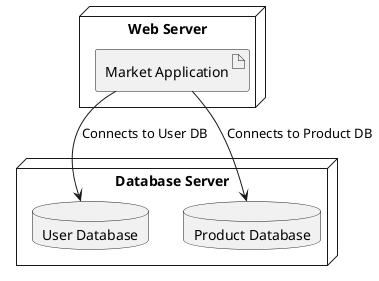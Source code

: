 @startuml

node "Web Server" {
  artifact "Market Application" as app
}

node "Database Server" {
  database "User Database" as db
  database "Product Database" as pd
}

app -down-> db : "Connects to User DB"
app -down-> pd : "Connects to Product DB"

@enduml
